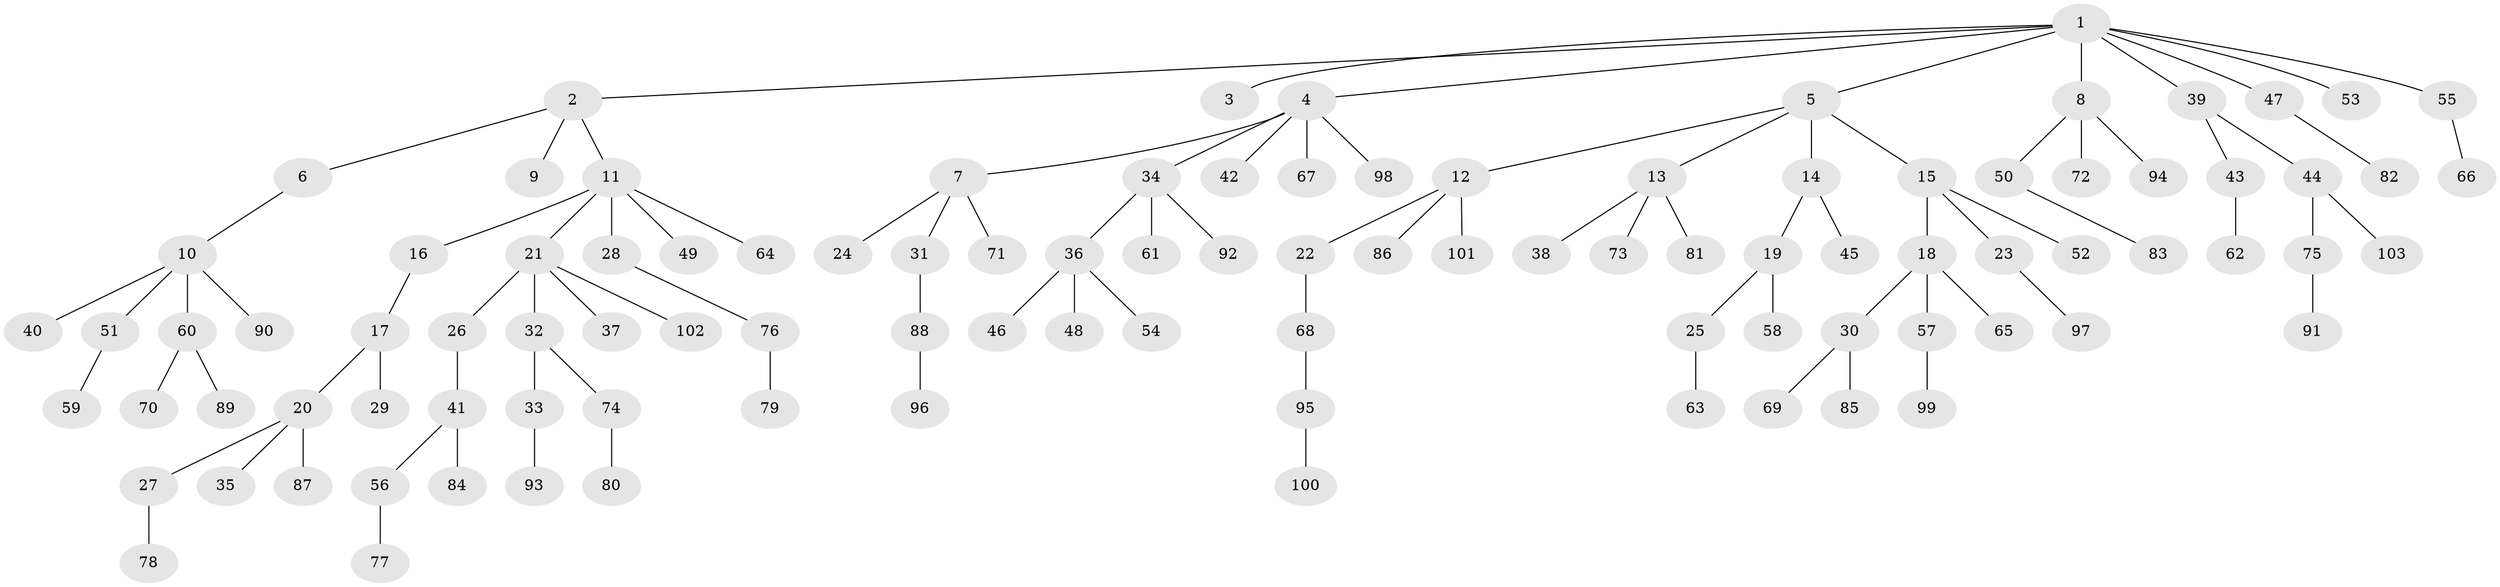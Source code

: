 // coarse degree distribution, {2: 0.30952380952380953, 5: 0.023809523809523808, 1: 0.47619047619047616, 3: 0.09523809523809523, 4: 0.07142857142857142, 7: 0.023809523809523808}
// Generated by graph-tools (version 1.1) at 2025/37/03/04/25 23:37:19]
// undirected, 103 vertices, 102 edges
graph export_dot {
  node [color=gray90,style=filled];
  1;
  2;
  3;
  4;
  5;
  6;
  7;
  8;
  9;
  10;
  11;
  12;
  13;
  14;
  15;
  16;
  17;
  18;
  19;
  20;
  21;
  22;
  23;
  24;
  25;
  26;
  27;
  28;
  29;
  30;
  31;
  32;
  33;
  34;
  35;
  36;
  37;
  38;
  39;
  40;
  41;
  42;
  43;
  44;
  45;
  46;
  47;
  48;
  49;
  50;
  51;
  52;
  53;
  54;
  55;
  56;
  57;
  58;
  59;
  60;
  61;
  62;
  63;
  64;
  65;
  66;
  67;
  68;
  69;
  70;
  71;
  72;
  73;
  74;
  75;
  76;
  77;
  78;
  79;
  80;
  81;
  82;
  83;
  84;
  85;
  86;
  87;
  88;
  89;
  90;
  91;
  92;
  93;
  94;
  95;
  96;
  97;
  98;
  99;
  100;
  101;
  102;
  103;
  1 -- 2;
  1 -- 3;
  1 -- 4;
  1 -- 5;
  1 -- 8;
  1 -- 39;
  1 -- 47;
  1 -- 53;
  1 -- 55;
  2 -- 6;
  2 -- 9;
  2 -- 11;
  4 -- 7;
  4 -- 34;
  4 -- 42;
  4 -- 67;
  4 -- 98;
  5 -- 12;
  5 -- 13;
  5 -- 14;
  5 -- 15;
  6 -- 10;
  7 -- 24;
  7 -- 31;
  7 -- 71;
  8 -- 50;
  8 -- 72;
  8 -- 94;
  10 -- 40;
  10 -- 51;
  10 -- 60;
  10 -- 90;
  11 -- 16;
  11 -- 21;
  11 -- 28;
  11 -- 49;
  11 -- 64;
  12 -- 22;
  12 -- 86;
  12 -- 101;
  13 -- 38;
  13 -- 73;
  13 -- 81;
  14 -- 19;
  14 -- 45;
  15 -- 18;
  15 -- 23;
  15 -- 52;
  16 -- 17;
  17 -- 20;
  17 -- 29;
  18 -- 30;
  18 -- 57;
  18 -- 65;
  19 -- 25;
  19 -- 58;
  20 -- 27;
  20 -- 35;
  20 -- 87;
  21 -- 26;
  21 -- 32;
  21 -- 37;
  21 -- 102;
  22 -- 68;
  23 -- 97;
  25 -- 63;
  26 -- 41;
  27 -- 78;
  28 -- 76;
  30 -- 69;
  30 -- 85;
  31 -- 88;
  32 -- 33;
  32 -- 74;
  33 -- 93;
  34 -- 36;
  34 -- 61;
  34 -- 92;
  36 -- 46;
  36 -- 48;
  36 -- 54;
  39 -- 43;
  39 -- 44;
  41 -- 56;
  41 -- 84;
  43 -- 62;
  44 -- 75;
  44 -- 103;
  47 -- 82;
  50 -- 83;
  51 -- 59;
  55 -- 66;
  56 -- 77;
  57 -- 99;
  60 -- 70;
  60 -- 89;
  68 -- 95;
  74 -- 80;
  75 -- 91;
  76 -- 79;
  88 -- 96;
  95 -- 100;
}
